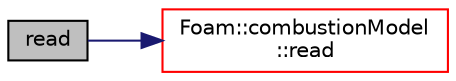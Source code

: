 digraph "read"
{
  bgcolor="transparent";
  edge [fontname="Helvetica",fontsize="10",labelfontname="Helvetica",labelfontsize="10"];
  node [fontname="Helvetica",fontsize="10",shape=record];
  rankdir="LR";
  Node313 [label="read",height=0.2,width=0.4,color="black", fillcolor="grey75", style="filled", fontcolor="black"];
  Node313 -> Node314 [color="midnightblue",fontsize="10",style="solid",fontname="Helvetica"];
  Node314 [label="Foam::combustionModel\l::read",height=0.2,width=0.4,color="red",URL="$a21969.html#af816873151ddb0126e98bb2f914d8ed5",tooltip="Update properties from given dictionary. "];
}
